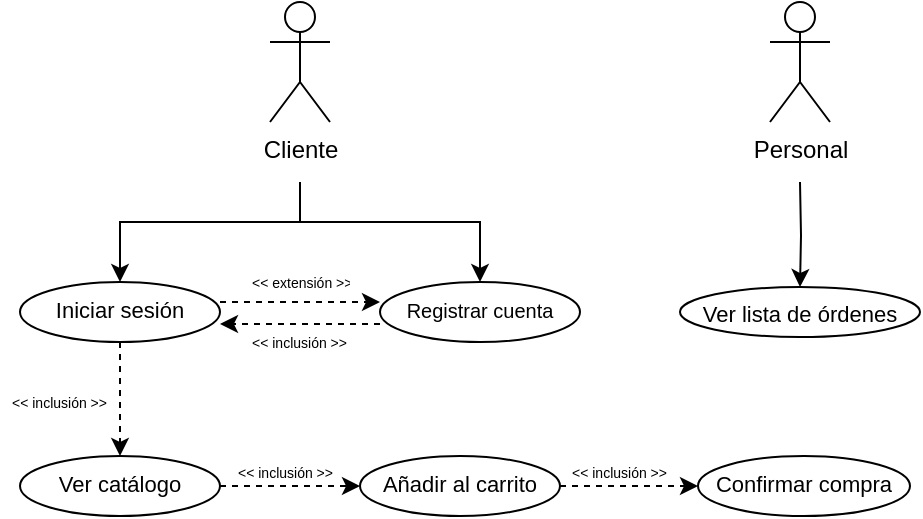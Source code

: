 <mxfile version="13.7.9" type="device"><diagram id="Nb6_V99cf_nxkEiwcyRF" name="Página-1"><mxGraphModel dx="723" dy="420" grid="1" gridSize="10" guides="1" tooltips="1" connect="1" arrows="1" fold="1" page="1" pageScale="1" pageWidth="827" pageHeight="1169" math="0" shadow="0"><root><mxCell id="0"/><mxCell id="1" parent="0"/><mxCell id="CcqtYeKBT3y32exGQsPh-13" style="edgeStyle=orthogonalEdgeStyle;rounded=0;orthogonalLoop=1;jettySize=auto;html=1;entryX=0.5;entryY=0;entryDx=0;entryDy=0;fontSize=7;" edge="1" parent="1" target="CcqtYeKBT3y32exGQsPh-3"><mxGeometry relative="1" as="geometry"><mxPoint x="200" y="100" as="sourcePoint"/><Array as="points"><mxPoint x="200" y="120"/><mxPoint x="290" y="120"/></Array></mxGeometry></mxCell><mxCell id="CcqtYeKBT3y32exGQsPh-14" style="edgeStyle=orthogonalEdgeStyle;rounded=0;orthogonalLoop=1;jettySize=auto;html=1;fontSize=7;" edge="1" parent="1" target="CcqtYeKBT3y32exGQsPh-5"><mxGeometry relative="1" as="geometry"><mxPoint x="200" y="100" as="sourcePoint"/><Array as="points"><mxPoint x="200" y="120"/><mxPoint x="110" y="120"/></Array></mxGeometry></mxCell><mxCell id="CcqtYeKBT3y32exGQsPh-2" value="Cliente" style="shape=umlActor;verticalLabelPosition=bottom;verticalAlign=top;html=1;" vertex="1" parent="1"><mxGeometry x="185" y="10" width="30" height="60" as="geometry"/></mxCell><mxCell id="CcqtYeKBT3y32exGQsPh-16" style="edgeStyle=orthogonalEdgeStyle;rounded=0;orthogonalLoop=1;jettySize=auto;html=1;entryX=1;entryY=0.5;entryDx=0;entryDy=0;dashed=1;fontSize=7;" edge="1" parent="1"><mxGeometry relative="1" as="geometry"><mxPoint x="240" y="171" as="sourcePoint"/><mxPoint x="160" y="171" as="targetPoint"/></mxGeometry></mxCell><mxCell id="CcqtYeKBT3y32exGQsPh-3" value="&lt;font style=&quot;font-size: 10px&quot;&gt;Registrar cuenta&lt;/font&gt;" style="ellipse;whiteSpace=wrap;html=1;verticalAlign=top;" vertex="1" parent="1"><mxGeometry x="240" y="150" width="100" height="30" as="geometry"/></mxCell><mxCell id="CcqtYeKBT3y32exGQsPh-15" style="edgeStyle=orthogonalEdgeStyle;rounded=0;orthogonalLoop=1;jettySize=auto;html=1;entryX=0;entryY=0.5;entryDx=0;entryDy=0;fontSize=7;dashed=1;" edge="1" parent="1"><mxGeometry relative="1" as="geometry"><mxPoint x="160" y="160" as="sourcePoint"/><mxPoint x="240" y="160" as="targetPoint"/></mxGeometry></mxCell><mxCell id="CcqtYeKBT3y32exGQsPh-21" value="" style="edgeStyle=orthogonalEdgeStyle;rounded=0;orthogonalLoop=1;jettySize=auto;html=1;dashed=1;fontSize=7;exitX=0.5;exitY=1;exitDx=0;exitDy=0;entryX=0.5;entryY=0;entryDx=0;entryDy=0;" edge="1" parent="1" source="CcqtYeKBT3y32exGQsPh-5" target="CcqtYeKBT3y32exGQsPh-20"><mxGeometry relative="1" as="geometry"/></mxCell><mxCell id="CcqtYeKBT3y32exGQsPh-5" value="&lt;font style=&quot;font-size: 11px&quot;&gt;Iniciar sesión&lt;/font&gt;" style="ellipse;whiteSpace=wrap;html=1;verticalAlign=top;" vertex="1" parent="1"><mxGeometry x="60" y="150" width="100" height="30" as="geometry"/></mxCell><mxCell id="CcqtYeKBT3y32exGQsPh-10" value="&lt;&lt; inclusión &gt;&gt;" style="text;strokeColor=none;fillColor=none;align=left;verticalAlign=top;spacingLeft=4;spacingRight=4;overflow=hidden;rotatable=0;points=[[0,0.5],[1,0.5]];portConstraint=eastwest;fontSize=7;" vertex="1" parent="1"><mxGeometry x="170" y="170" width="60" height="20" as="geometry"/></mxCell><mxCell id="CcqtYeKBT3y32exGQsPh-11" value="&lt;&lt; extensión &gt;&gt;" style="text;strokeColor=none;fillColor=none;align=left;verticalAlign=top;spacingLeft=4;spacingRight=4;overflow=hidden;rotatable=0;points=[[0,0.5],[1,0.5]];portConstraint=eastwest;fontSize=7;" vertex="1" parent="1"><mxGeometry x="170" y="140" width="60" height="20" as="geometry"/></mxCell><mxCell id="CcqtYeKBT3y32exGQsPh-23" value="" style="edgeStyle=orthogonalEdgeStyle;rounded=0;orthogonalLoop=1;jettySize=auto;html=1;dashed=1;fontSize=7;entryX=0;entryY=0.5;entryDx=0;entryDy=0;" edge="1" parent="1" source="CcqtYeKBT3y32exGQsPh-20" target="CcqtYeKBT3y32exGQsPh-22"><mxGeometry relative="1" as="geometry"/></mxCell><mxCell id="CcqtYeKBT3y32exGQsPh-20" value="&lt;span style=&quot;font-size: 11px&quot;&gt;Ver catálogo&lt;/span&gt;" style="ellipse;whiteSpace=wrap;html=1;verticalAlign=top;" vertex="1" parent="1"><mxGeometry x="60" y="237" width="100" height="30" as="geometry"/></mxCell><mxCell id="CcqtYeKBT3y32exGQsPh-27" value="" style="edgeStyle=orthogonalEdgeStyle;rounded=0;orthogonalLoop=1;jettySize=auto;html=1;dashed=1;fontSize=7;" edge="1" parent="1" source="CcqtYeKBT3y32exGQsPh-22" target="CcqtYeKBT3y32exGQsPh-26"><mxGeometry relative="1" as="geometry"/></mxCell><mxCell id="CcqtYeKBT3y32exGQsPh-22" value="&lt;span style=&quot;font-size: 11px&quot;&gt;Añadir al carrito&lt;/span&gt;" style="ellipse;whiteSpace=wrap;html=1;verticalAlign=top;" vertex="1" parent="1"><mxGeometry x="230" y="237" width="100" height="30" as="geometry"/></mxCell><mxCell id="CcqtYeKBT3y32exGQsPh-24" value="&lt;&lt; inclusión &gt;&gt;" style="text;strokeColor=none;fillColor=none;align=left;verticalAlign=top;spacingLeft=4;spacingRight=4;overflow=hidden;rotatable=0;points=[[0,0.5],[1,0.5]];portConstraint=eastwest;fontSize=7;" vertex="1" parent="1"><mxGeometry x="50" y="200" width="60" height="20" as="geometry"/></mxCell><mxCell id="CcqtYeKBT3y32exGQsPh-25" value="&lt;&lt; inclusión &gt;&gt;" style="text;strokeColor=none;fillColor=none;align=left;verticalAlign=top;spacingLeft=4;spacingRight=4;overflow=hidden;rotatable=0;points=[[0,0.5],[1,0.5]];portConstraint=eastwest;fontSize=7;" vertex="1" parent="1"><mxGeometry x="163" y="235" width="60" height="20" as="geometry"/></mxCell><mxCell id="CcqtYeKBT3y32exGQsPh-26" value="&lt;span style=&quot;font-size: 11px&quot;&gt;Confirmar compra&lt;/span&gt;" style="ellipse;whiteSpace=wrap;html=1;verticalAlign=top;" vertex="1" parent="1"><mxGeometry x="399" y="237" width="106" height="30" as="geometry"/></mxCell><mxCell id="CcqtYeKBT3y32exGQsPh-28" value="&lt;&lt; inclusión &gt;&gt;" style="text;strokeColor=none;fillColor=none;align=left;verticalAlign=top;spacingLeft=4;spacingRight=4;overflow=hidden;rotatable=0;points=[[0,0.5],[1,0.5]];portConstraint=eastwest;fontSize=7;" vertex="1" parent="1"><mxGeometry x="330" y="235" width="60" height="20" as="geometry"/></mxCell><mxCell id="CcqtYeKBT3y32exGQsPh-34" value="" style="edgeStyle=orthogonalEdgeStyle;rounded=0;orthogonalLoop=1;jettySize=auto;html=1;fontSize=7;" edge="1" parent="1" target="CcqtYeKBT3y32exGQsPh-33"><mxGeometry relative="1" as="geometry"><mxPoint x="450" y="100" as="sourcePoint"/></mxGeometry></mxCell><mxCell id="CcqtYeKBT3y32exGQsPh-29" value="&lt;font style=&quot;font-size: 12px&quot;&gt;Personal&lt;/font&gt;" style="shape=umlActor;verticalLabelPosition=bottom;verticalAlign=top;html=1;fontSize=7;" vertex="1" parent="1"><mxGeometry x="435" y="10" width="30" height="60" as="geometry"/></mxCell><mxCell id="CcqtYeKBT3y32exGQsPh-33" value="&lt;font style=&quot;font-size: 11px&quot;&gt;Ver lista de órdenes&lt;/font&gt;" style="ellipse;whiteSpace=wrap;html=1;fontSize=7;verticalAlign=top;" vertex="1" parent="1"><mxGeometry x="390" y="152.5" width="120" height="25" as="geometry"/></mxCell></root></mxGraphModel></diagram></mxfile>